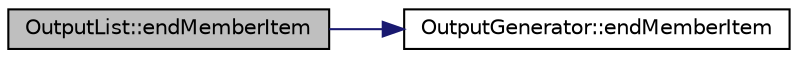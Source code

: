 digraph "OutputList::endMemberItem"
{
 // LATEX_PDF_SIZE
  edge [fontname="Helvetica",fontsize="10",labelfontname="Helvetica",labelfontsize="10"];
  node [fontname="Helvetica",fontsize="10",shape=record];
  rankdir="LR";
  Node1 [label="OutputList::endMemberItem",height=0.2,width=0.4,color="black", fillcolor="grey75", style="filled", fontcolor="black",tooltip=" "];
  Node1 -> Node2 [color="midnightblue",fontsize="10",style="solid",fontname="Helvetica"];
  Node2 [label="OutputGenerator::endMemberItem",height=0.2,width=0.4,color="black", fillcolor="white", style="filled",URL="$classOutputGenerator.html#aac81201cfd0dedc7635bc81913906335",tooltip=" "];
}
